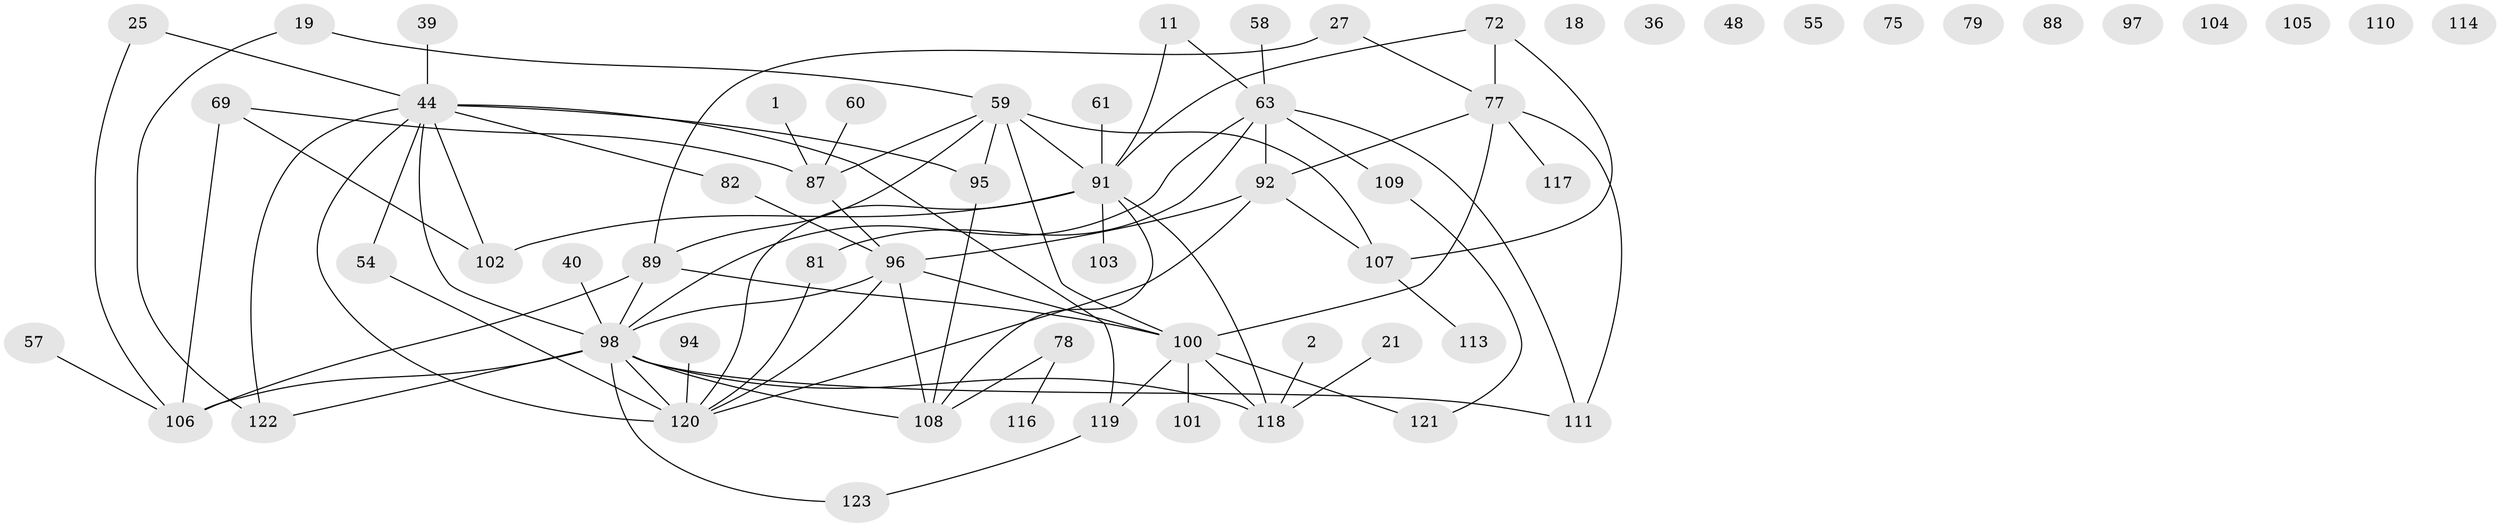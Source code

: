 // original degree distribution, {1: 0.15447154471544716, 2: 0.21951219512195122, 4: 0.13008130081300814, 6: 0.08130081300813008, 5: 0.08943089430894309, 7: 0.016260162601626018, 3: 0.2032520325203252, 0: 0.0975609756097561, 9: 0.008130081300813009}
// Generated by graph-tools (version 1.1) at 2025/42/03/04/25 21:42:56]
// undirected, 61 vertices, 83 edges
graph export_dot {
graph [start="1"]
  node [color=gray90,style=filled];
  1;
  2;
  11;
  18;
  19;
  21;
  25;
  27;
  36;
  39;
  40;
  44 [super="+23+31+34"];
  48;
  54 [super="+13"];
  55;
  57;
  58;
  59 [super="+26"];
  60;
  61;
  63 [super="+35"];
  69 [super="+5"];
  72 [super="+41"];
  75;
  77 [super="+51"];
  78;
  79;
  81;
  82;
  87;
  88;
  89 [super="+47"];
  91 [super="+20+66+10"];
  92 [super="+24"];
  94;
  95;
  96 [super="+7"];
  97;
  98 [super="+62+93+86"];
  100 [super="+74+84"];
  101 [super="+46"];
  102;
  103;
  104;
  105;
  106 [super="+99"];
  107 [super="+71+14+17"];
  108 [super="+85+28+56+73"];
  109;
  110;
  111 [super="+32+83+65"];
  113;
  114;
  116;
  117;
  118 [super="+90"];
  119 [super="+52"];
  120 [super="+67+115+64"];
  121;
  122;
  123 [super="+112"];
  1 -- 87;
  2 -- 118;
  11 -- 63;
  11 -- 91;
  19 -- 59;
  19 -- 122;
  21 -- 118;
  25 -- 106;
  25 -- 44;
  27 -- 89 [weight=2];
  27 -- 77;
  39 -- 44 [weight=2];
  40 -- 98;
  44 -- 82;
  44 -- 122 [weight=3];
  44 -- 95;
  44 -- 119;
  44 -- 102;
  44 -- 120;
  44 -- 98 [weight=3];
  44 -- 54;
  54 -- 120;
  57 -- 106;
  58 -- 63;
  59 -- 87 [weight=2];
  59 -- 89 [weight=2];
  59 -- 95;
  59 -- 100 [weight=2];
  59 -- 107;
  59 -- 91 [weight=3];
  60 -- 87;
  61 -- 91;
  63 -- 109;
  63 -- 92 [weight=2];
  63 -- 81;
  63 -- 111 [weight=2];
  63 -- 98;
  69 -- 87;
  69 -- 106;
  69 -- 102;
  72 -- 107;
  72 -- 77;
  72 -- 91;
  77 -- 111 [weight=2];
  77 -- 100 [weight=3];
  77 -- 117;
  77 -- 92;
  78 -- 116;
  78 -- 108;
  81 -- 120;
  82 -- 96;
  87 -- 96;
  89 -- 106 [weight=2];
  89 -- 100;
  89 -- 98;
  91 -- 102;
  91 -- 108 [weight=2];
  91 -- 120;
  91 -- 103;
  91 -- 118;
  92 -- 96;
  92 -- 120 [weight=2];
  92 -- 107;
  94 -- 120;
  95 -- 108;
  96 -- 100 [weight=2];
  96 -- 98;
  96 -- 120;
  96 -- 108;
  98 -- 111 [weight=3];
  98 -- 122;
  98 -- 106;
  98 -- 108 [weight=3];
  98 -- 120 [weight=4];
  98 -- 118 [weight=2];
  98 -- 123;
  100 -- 101 [weight=2];
  100 -- 118;
  100 -- 119 [weight=2];
  100 -- 121;
  107 -- 113;
  109 -- 121;
  119 -- 123;
}
